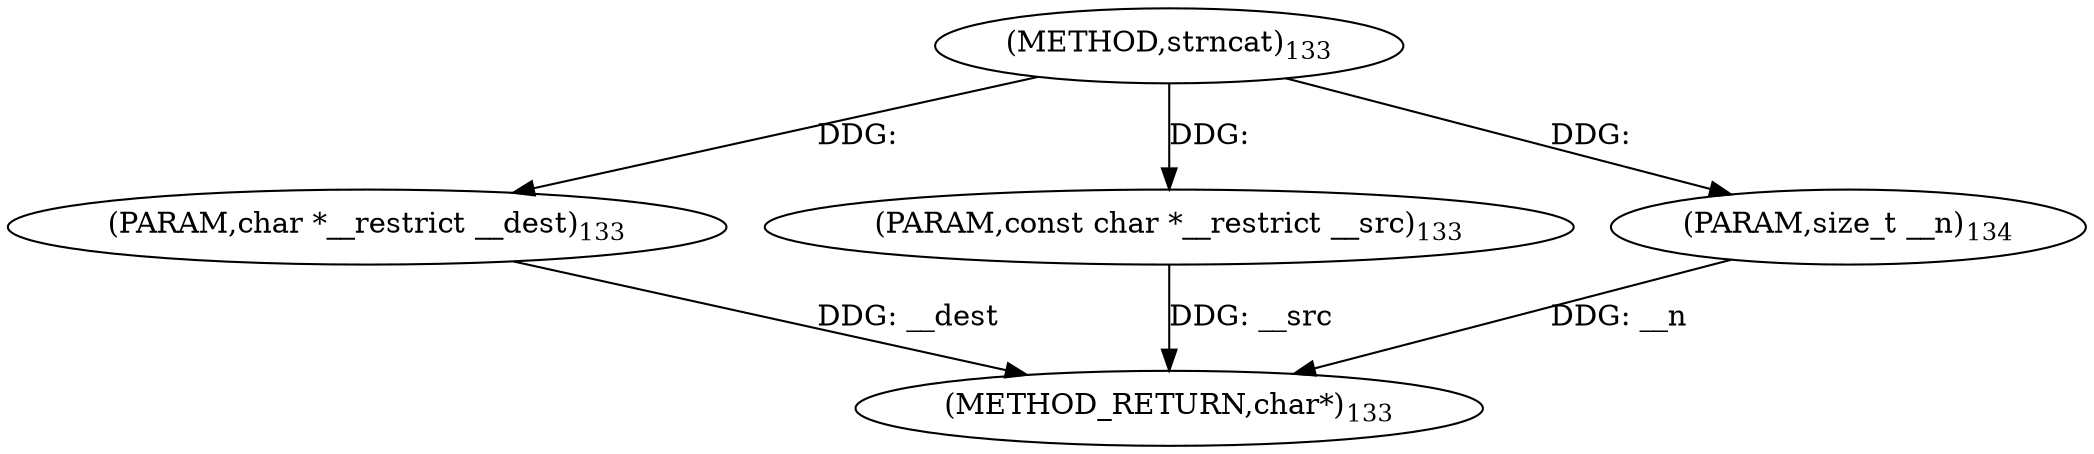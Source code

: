 digraph "strncat" {  
"98794" [label = <(METHOD,strncat)<SUB>133</SUB>> ]
"98798" [label = <(METHOD_RETURN,char*)<SUB>133</SUB>> ]
"98795" [label = <(PARAM,char *__restrict __dest)<SUB>133</SUB>> ]
"98796" [label = <(PARAM,const char *__restrict __src)<SUB>133</SUB>> ]
"98797" [label = <(PARAM,size_t __n)<SUB>134</SUB>> ]
  "98795" -> "98798"  [ label = "DDG: __dest"] 
  "98796" -> "98798"  [ label = "DDG: __src"] 
  "98797" -> "98798"  [ label = "DDG: __n"] 
  "98794" -> "98795"  [ label = "DDG: "] 
  "98794" -> "98796"  [ label = "DDG: "] 
  "98794" -> "98797"  [ label = "DDG: "] 
}
